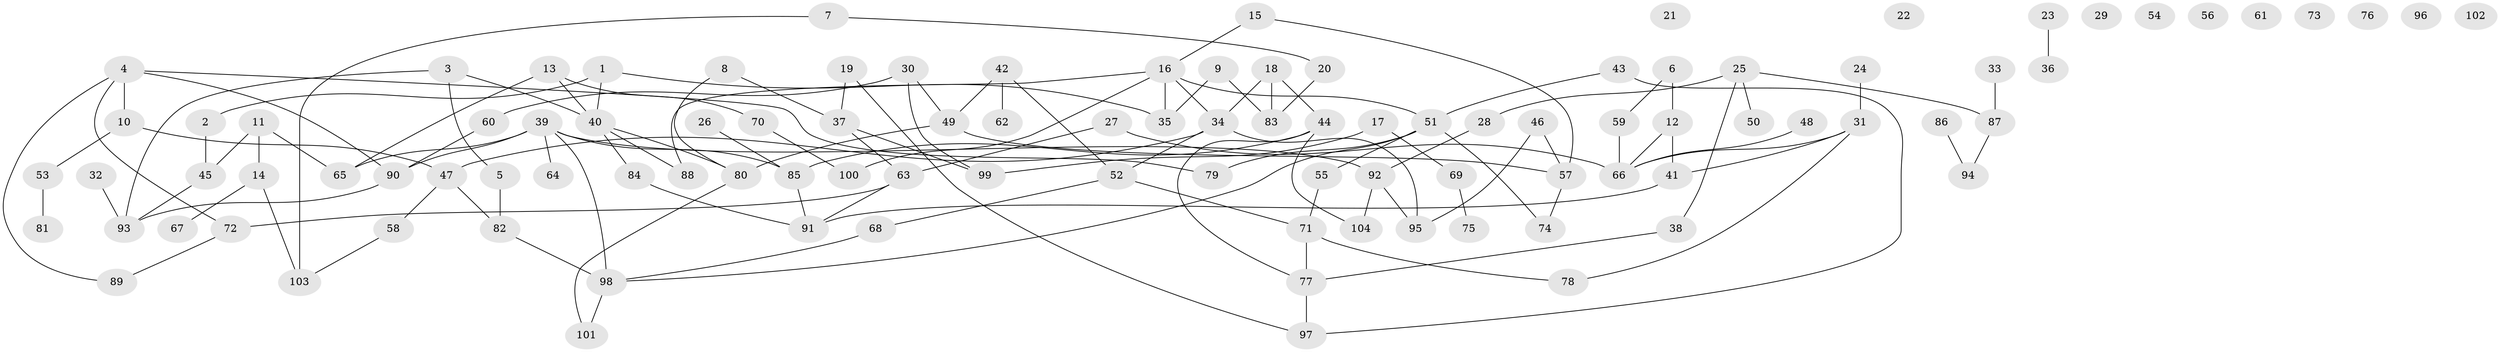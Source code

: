 // coarse degree distribution, {4: 0.20967741935483872, 2: 0.3225806451612903, 5: 0.04838709677419355, 3: 0.25806451612903225, 8: 0.016129032258064516, 6: 0.03225806451612903, 13: 0.016129032258064516, 1: 0.0967741935483871}
// Generated by graph-tools (version 1.1) at 2025/47/03/04/25 22:47:54]
// undirected, 104 vertices, 129 edges
graph export_dot {
  node [color=gray90,style=filled];
  1;
  2;
  3;
  4;
  5;
  6;
  7;
  8;
  9;
  10;
  11;
  12;
  13;
  14;
  15;
  16;
  17;
  18;
  19;
  20;
  21;
  22;
  23;
  24;
  25;
  26;
  27;
  28;
  29;
  30;
  31;
  32;
  33;
  34;
  35;
  36;
  37;
  38;
  39;
  40;
  41;
  42;
  43;
  44;
  45;
  46;
  47;
  48;
  49;
  50;
  51;
  52;
  53;
  54;
  55;
  56;
  57;
  58;
  59;
  60;
  61;
  62;
  63;
  64;
  65;
  66;
  67;
  68;
  69;
  70;
  71;
  72;
  73;
  74;
  75;
  76;
  77;
  78;
  79;
  80;
  81;
  82;
  83;
  84;
  85;
  86;
  87;
  88;
  89;
  90;
  91;
  92;
  93;
  94;
  95;
  96;
  97;
  98;
  99;
  100;
  101;
  102;
  103;
  104;
  1 -- 2;
  1 -- 35;
  1 -- 40;
  2 -- 45;
  3 -- 5;
  3 -- 40;
  3 -- 93;
  4 -- 10;
  4 -- 72;
  4 -- 79;
  4 -- 89;
  4 -- 90;
  5 -- 82;
  6 -- 12;
  6 -- 59;
  7 -- 20;
  7 -- 103;
  8 -- 37;
  8 -- 80;
  9 -- 35;
  9 -- 83;
  10 -- 47;
  10 -- 53;
  11 -- 14;
  11 -- 45;
  11 -- 65;
  12 -- 41;
  12 -- 66;
  13 -- 40;
  13 -- 65;
  13 -- 70;
  14 -- 67;
  14 -- 103;
  15 -- 16;
  15 -- 57;
  16 -- 34;
  16 -- 35;
  16 -- 51;
  16 -- 88;
  16 -- 100;
  17 -- 69;
  17 -- 99;
  18 -- 34;
  18 -- 44;
  18 -- 83;
  19 -- 37;
  19 -- 97;
  20 -- 83;
  23 -- 36;
  24 -- 31;
  25 -- 28;
  25 -- 38;
  25 -- 50;
  25 -- 87;
  26 -- 85;
  27 -- 63;
  27 -- 66;
  28 -- 92;
  30 -- 49;
  30 -- 60;
  30 -- 99;
  31 -- 41;
  31 -- 66;
  31 -- 78;
  32 -- 93;
  33 -- 87;
  34 -- 47;
  34 -- 52;
  34 -- 95;
  37 -- 63;
  37 -- 99;
  38 -- 77;
  39 -- 64;
  39 -- 65;
  39 -- 85;
  39 -- 90;
  39 -- 92;
  39 -- 98;
  40 -- 80;
  40 -- 84;
  40 -- 88;
  41 -- 91;
  42 -- 49;
  42 -- 52;
  42 -- 62;
  43 -- 51;
  43 -- 97;
  44 -- 77;
  44 -- 85;
  44 -- 104;
  45 -- 93;
  46 -- 57;
  46 -- 95;
  47 -- 58;
  47 -- 82;
  48 -- 66;
  49 -- 57;
  49 -- 80;
  51 -- 55;
  51 -- 74;
  51 -- 79;
  51 -- 98;
  52 -- 68;
  52 -- 71;
  53 -- 81;
  55 -- 71;
  57 -- 74;
  58 -- 103;
  59 -- 66;
  60 -- 90;
  63 -- 72;
  63 -- 91;
  68 -- 98;
  69 -- 75;
  70 -- 100;
  71 -- 77;
  71 -- 78;
  72 -- 89;
  77 -- 97;
  80 -- 101;
  82 -- 98;
  84 -- 91;
  85 -- 91;
  86 -- 94;
  87 -- 94;
  90 -- 93;
  92 -- 95;
  92 -- 104;
  98 -- 101;
}
